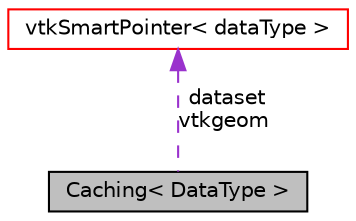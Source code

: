 digraph "Caching&lt; DataType &gt;"
{
  bgcolor="transparent";
  edge [fontname="Helvetica",fontsize="10",labelfontname="Helvetica",labelfontsize="10"];
  node [fontname="Helvetica",fontsize="10",shape=record];
  Node1 [label="Caching\< DataType \>",height=0.2,width=0.4,color="black", fillcolor="grey75", style="filled" fontcolor="black"];
  Node2 -> Node1 [dir="back",color="darkorchid3",fontsize="10",style="dashed",label=" dataset\nvtkgeom" ,fontname="Helvetica"];
  Node2 [label="vtkSmartPointer\< dataType \>",height=0.2,width=0.4,color="red",URL="$classvtkSmartPointer.html"];
}
